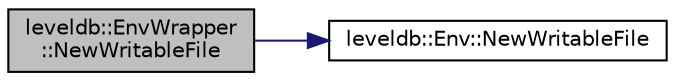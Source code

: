 digraph "leveldb::EnvWrapper::NewWritableFile"
{
  edge [fontname="Helvetica",fontsize="10",labelfontname="Helvetica",labelfontsize="10"];
  node [fontname="Helvetica",fontsize="10",shape=record];
  rankdir="LR";
  Node1 [label="leveldb::EnvWrapper\l::NewWritableFile",height=0.2,width=0.4,color="black", fillcolor="grey75", style="filled" fontcolor="black"];
  Node1 -> Node2 [color="midnightblue",fontsize="10",style="solid",fontname="Helvetica"];
  Node2 [label="leveldb::Env::NewWritableFile",height=0.2,width=0.4,color="black", fillcolor="white", style="filled",URL="$classleveldb_1_1_env.html#a4566194f3e82fede425fdb5bb355f7de"];
}
